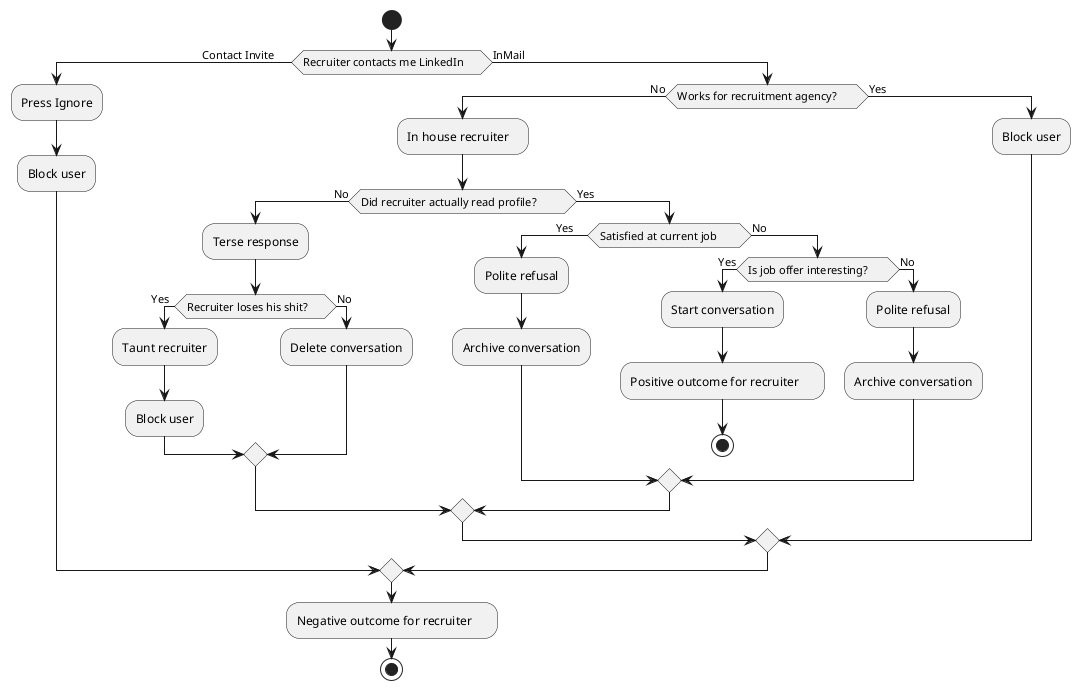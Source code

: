 @startuml

start

if (Recruiter contacts me LinkedIn      ) then (Contact Invite      )
    :Press Ignore;
    :Block user;
else (InMail)
    if (Works for recruitment agency?       ) then (No)
      :In house recruiter   ;
      if (Did recruiter actually read profile?          ) then (No)
         :Terse response;
         if (Recruiter loses his shit?      ) then (Yes  )
            :Taunt recruiter;
            :Block user;
         else (No)
            :Delete conversation;
         endif
      else (Yes)
        if (Satisfied at current job        ) then (Yes     )
          :Polite refusal;
          :Archive conversation;
        else (No)
            if (Is job offer interesting?       ) then (Yes)
                :Start conversation;
                :Positive outcome for recruiter     ;
                stop;
            else (No)
                :Polite refusal;
                :Archive conversation;
            endif
        endif
      endif
    else (Yes)
        :Block user;
    endif
endif
:Negative outcome for recruiter     ;
stop

@enduml
